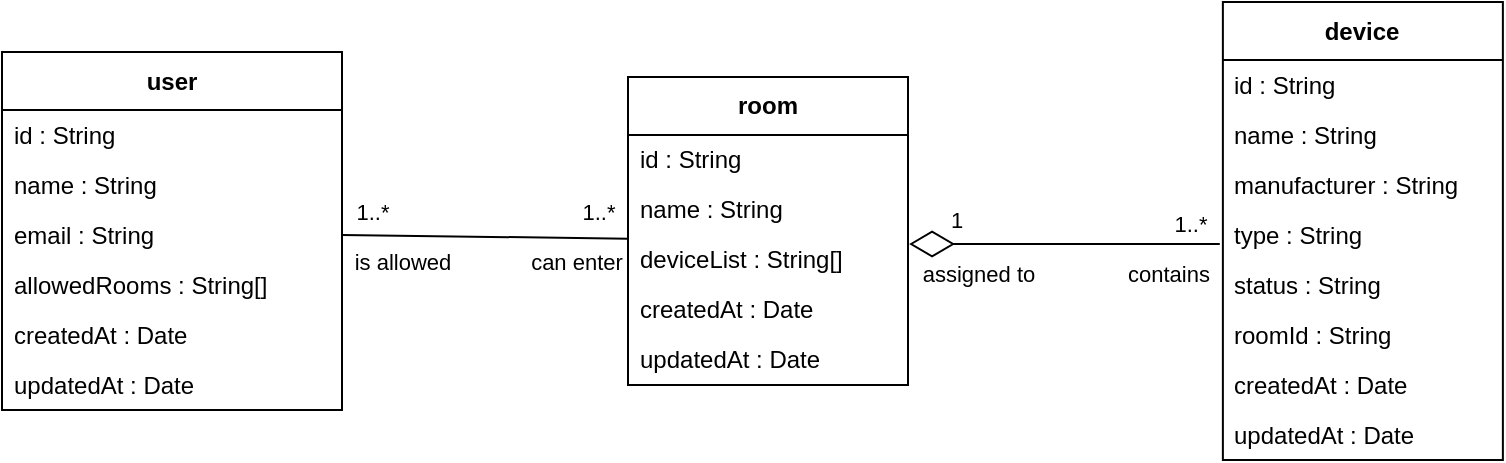 <mxfile scale="2" border="10">
    <diagram name="Seite-1" id="Jeph6b-E0EifouU-hCsT">
        <mxGraphModel dx="989" dy="570" grid="1" gridSize="10" guides="1" tooltips="1" connect="1" arrows="1" fold="1" page="1" pageScale="1" pageWidth="827" pageHeight="1169" background="#ffffff" math="0" shadow="0">
            <root>
                <mxCell id="0"/>
                <mxCell id="1" parent="0"/>
                <mxCell id="5" value="device" style="swimlane;fontStyle=1;align=center;verticalAlign=middle;childLayout=stackLayout;horizontal=1;startSize=29;horizontalStack=0;resizeParent=1;resizeParentMax=0;resizeLast=0;collapsible=0;marginBottom=0;html=1;whiteSpace=wrap;fontColor=light-dark(#000000,#EDEDED);labelBackgroundColor=none;" parent="1" vertex="1">
                    <mxGeometry x="640.44" y="110" width="140" height="229" as="geometry"/>
                </mxCell>
                <mxCell id="6" value="id&lt;span style=&quot;&quot;&gt;&amp;nbsp;: String&lt;/span&gt;" style="text;html=1;strokeColor=none;fillColor=none;align=left;verticalAlign=middle;spacingLeft=4;spacingRight=4;overflow=hidden;rotatable=0;points=[[0,0.5],[1,0.5]];portConstraint=eastwest;whiteSpace=wrap;fontColor=light-dark(#000000,#EDEDED);labelBackgroundColor=none;" parent="5" vertex="1">
                    <mxGeometry y="29" width="140" height="25" as="geometry"/>
                </mxCell>
                <mxCell id="7" value="name&lt;span style=&quot;&quot;&gt;&amp;nbsp;: String&lt;/span&gt;" style="text;html=1;strokeColor=none;fillColor=none;align=left;verticalAlign=middle;spacingLeft=4;spacingRight=4;overflow=hidden;rotatable=0;points=[[0,0.5],[1,0.5]];portConstraint=eastwest;whiteSpace=wrap;fontColor=light-dark(#000000,#EDEDED);labelBackgroundColor=none;" parent="5" vertex="1">
                    <mxGeometry y="54" width="140" height="25" as="geometry"/>
                </mxCell>
                <mxCell id="8" value="manufacturer&lt;span style=&quot;&quot;&gt;&amp;nbsp;: String&lt;/span&gt;" style="text;html=1;strokeColor=none;fillColor=none;align=left;verticalAlign=middle;spacingLeft=4;spacingRight=4;overflow=hidden;rotatable=0;points=[[0,0.5],[1,0.5]];portConstraint=eastwest;whiteSpace=wrap;fontColor=light-dark(#000000,#EDEDED);labelBackgroundColor=none;" parent="5" vertex="1">
                    <mxGeometry y="79" width="140" height="25" as="geometry"/>
                </mxCell>
                <mxCell id="39" value="type&lt;span style=&quot;&quot;&gt;&amp;nbsp;: String&lt;/span&gt;" style="text;html=1;strokeColor=none;fillColor=none;align=left;verticalAlign=middle;spacingLeft=4;spacingRight=4;overflow=hidden;rotatable=0;points=[[0,0.5],[1,0.5]];portConstraint=eastwest;whiteSpace=wrap;fontColor=light-dark(#000000,#EDEDED);labelBackgroundColor=none;" parent="5" vertex="1">
                    <mxGeometry y="104" width="140" height="25" as="geometry"/>
                </mxCell>
                <mxCell id="9" value="status&lt;span style=&quot;&quot;&gt;&amp;nbsp;: String&lt;/span&gt;" style="text;html=1;strokeColor=none;fillColor=none;align=left;verticalAlign=middle;spacingLeft=4;spacingRight=4;overflow=hidden;rotatable=0;points=[[0,0.5],[1,0.5]];portConstraint=eastwest;whiteSpace=wrap;fontColor=light-dark(#000000,#EDEDED);labelBackgroundColor=none;" parent="5" vertex="1">
                    <mxGeometry y="129" width="140" height="25" as="geometry"/>
                </mxCell>
                <mxCell id="10" value="roomId&lt;span style=&quot;&quot;&gt;&amp;nbsp;: String&lt;/span&gt;" style="text;html=1;strokeColor=none;fillColor=none;align=left;verticalAlign=middle;spacingLeft=4;spacingRight=4;overflow=hidden;rotatable=0;points=[[0,0.5],[1,0.5]];portConstraint=eastwest;whiteSpace=wrap;fontColor=light-dark(#000000,#EDEDED);labelBackgroundColor=none;" parent="5" vertex="1">
                    <mxGeometry y="154" width="140" height="25" as="geometry"/>
                </mxCell>
                <mxCell id="40" value="createdAt&lt;span style=&quot;&quot;&gt;&amp;nbsp;: Date&lt;/span&gt;" style="text;html=1;strokeColor=none;fillColor=none;align=left;verticalAlign=middle;spacingLeft=4;spacingRight=4;overflow=hidden;rotatable=0;points=[[0,0.5],[1,0.5]];portConstraint=eastwest;whiteSpace=wrap;fontColor=light-dark(#000000,#EDEDED);labelBackgroundColor=none;" parent="5" vertex="1">
                    <mxGeometry y="179" width="140" height="25" as="geometry"/>
                </mxCell>
                <mxCell id="41" value="updatedAt&lt;span style=&quot;&quot;&gt;&amp;nbsp;: Date&lt;/span&gt;" style="text;html=1;strokeColor=none;fillColor=none;align=left;verticalAlign=middle;spacingLeft=4;spacingRight=4;overflow=hidden;rotatable=0;points=[[0,0.5],[1,0.5]];portConstraint=eastwest;whiteSpace=wrap;fontColor=light-dark(#000000,#EDEDED);labelBackgroundColor=none;" parent="5" vertex="1">
                    <mxGeometry y="204" width="140" height="25" as="geometry"/>
                </mxCell>
                <mxCell id="21" value="room" style="swimlane;fontStyle=1;align=center;verticalAlign=middle;childLayout=stackLayout;horizontal=1;startSize=29;horizontalStack=0;resizeParent=1;resizeParentMax=0;resizeLast=0;collapsible=0;marginBottom=0;html=1;whiteSpace=wrap;fontColor=light-dark(#000000,#EDEDED);strokeColor=default;labelBackgroundColor=none;" parent="1" vertex="1">
                    <mxGeometry x="343" y="147.5" width="140" height="154" as="geometry"/>
                </mxCell>
                <mxCell id="22" value="id&lt;span style=&quot;&quot;&gt;&amp;nbsp;: String&lt;/span&gt;" style="text;html=1;strokeColor=none;fillColor=none;align=left;verticalAlign=middle;spacingLeft=4;spacingRight=4;overflow=hidden;rotatable=0;points=[[0,0.5],[1,0.5]];portConstraint=eastwest;whiteSpace=wrap;fontColor=light-dark(#000000,#EDEDED);labelBackgroundColor=none;" parent="21" vertex="1">
                    <mxGeometry y="29" width="140" height="25" as="geometry"/>
                </mxCell>
                <mxCell id="23" value="name&lt;span style=&quot;&quot;&gt;&amp;nbsp;: String&lt;/span&gt;" style="text;html=1;strokeColor=none;fillColor=none;align=left;verticalAlign=middle;spacingLeft=4;spacingRight=4;overflow=hidden;rotatable=0;points=[[0,0.5],[1,0.5]];portConstraint=eastwest;whiteSpace=wrap;fontColor=light-dark(#000000,#EDEDED);labelBackgroundColor=none;" parent="21" vertex="1">
                    <mxGeometry y="54" width="140" height="25" as="geometry"/>
                </mxCell>
                <mxCell id="42" value="deviceList&lt;span style=&quot;&quot;&gt;&amp;nbsp;: String[]&lt;/span&gt;" style="text;html=1;strokeColor=none;fillColor=none;align=left;verticalAlign=middle;spacingLeft=4;spacingRight=4;overflow=hidden;rotatable=0;points=[[0,0.5],[1,0.5]];portConstraint=eastwest;whiteSpace=wrap;fontColor=light-dark(#000000,#EDEDED);labelBackgroundColor=none;" parent="21" vertex="1">
                    <mxGeometry y="79" width="140" height="25" as="geometry"/>
                </mxCell>
                <mxCell id="46" value="createdAt&lt;span style=&quot;&quot;&gt;&amp;nbsp;: Date&lt;/span&gt;" style="text;html=1;strokeColor=none;fillColor=none;align=left;verticalAlign=middle;spacingLeft=4;spacingRight=4;overflow=hidden;rotatable=0;points=[[0,0.5],[1,0.5]];portConstraint=eastwest;whiteSpace=wrap;fontColor=light-dark(#000000,#EDEDED);labelBackgroundColor=none;" parent="21" vertex="1">
                    <mxGeometry y="104" width="140" height="25" as="geometry"/>
                </mxCell>
                <mxCell id="47" value="updatedAt&lt;span style=&quot;&quot;&gt;&amp;nbsp;: Date&lt;/span&gt;" style="text;html=1;strokeColor=none;fillColor=none;align=left;verticalAlign=middle;spacingLeft=4;spacingRight=4;overflow=hidden;rotatable=0;points=[[0,0.5],[1,0.5]];portConstraint=eastwest;whiteSpace=wrap;fontColor=light-dark(#000000,#EDEDED);labelBackgroundColor=none;" parent="21" vertex="1">
                    <mxGeometry y="129" width="140" height="25" as="geometry"/>
                </mxCell>
                <mxCell id="27" value="user" style="swimlane;fontStyle=1;align=center;verticalAlign=middle;childLayout=stackLayout;horizontal=1;startSize=29;horizontalStack=0;resizeParent=1;resizeParentMax=0;resizeLast=0;collapsible=0;marginBottom=0;html=1;whiteSpace=wrap;fontColor=light-dark(#000000,#EDEDED);strokeColor=#000000;labelBackgroundColor=none;" parent="1" vertex="1">
                    <mxGeometry x="30" y="135" width="170" height="179" as="geometry"/>
                </mxCell>
                <mxCell id="66" value="id&lt;span style=&quot;&quot;&gt;&amp;nbsp;: String&lt;/span&gt;" style="text;html=1;strokeColor=none;fillColor=none;align=left;verticalAlign=middle;spacingLeft=4;spacingRight=4;overflow=hidden;rotatable=0;points=[[0,0.5],[1,0.5]];portConstraint=eastwest;whiteSpace=wrap;fontColor=light-dark(#000000,#EDEDED);labelBackgroundColor=none;" vertex="1" parent="27">
                    <mxGeometry y="29" width="170" height="25" as="geometry"/>
                </mxCell>
                <mxCell id="29" value="name&lt;span style=&quot;&quot;&gt;&amp;nbsp;: String&lt;/span&gt;" style="text;html=1;strokeColor=none;fillColor=none;align=left;verticalAlign=middle;spacingLeft=4;spacingRight=4;overflow=hidden;rotatable=0;points=[[0,0.5],[1,0.5]];portConstraint=eastwest;whiteSpace=wrap;fontColor=light-dark(#000000,#EDEDED);labelBackgroundColor=none;" parent="27" vertex="1">
                    <mxGeometry y="54" width="170" height="25" as="geometry"/>
                </mxCell>
                <mxCell id="48" value="email&lt;span style=&quot;&quot;&gt;&amp;nbsp;: String&lt;/span&gt;" style="text;html=1;strokeColor=none;fillColor=none;align=left;verticalAlign=middle;spacingLeft=4;spacingRight=4;overflow=hidden;rotatable=0;points=[[0,0.5],[1,0.5]];portConstraint=eastwest;whiteSpace=wrap;fontColor=light-dark(#000000,#EDEDED);labelBackgroundColor=none;" parent="27" vertex="1">
                    <mxGeometry y="79" width="170" height="25" as="geometry"/>
                </mxCell>
                <mxCell id="52" value="allowedRooms&lt;span style=&quot;&quot;&gt;&amp;nbsp;: String[]&amp;nbsp;&lt;/span&gt;" style="text;html=1;strokeColor=none;fillColor=none;align=left;verticalAlign=middle;spacingLeft=4;spacingRight=4;overflow=hidden;rotatable=0;points=[[0,0.5],[1,0.5]];portConstraint=eastwest;whiteSpace=wrap;fontColor=light-dark(#000000,#EDEDED);labelBackgroundColor=none;" parent="27" vertex="1">
                    <mxGeometry y="104" width="170" height="25" as="geometry"/>
                </mxCell>
                <mxCell id="50" value="createdAt&lt;span style=&quot;&quot;&gt;&amp;nbsp;: Date&lt;/span&gt;" style="text;html=1;strokeColor=none;fillColor=none;align=left;verticalAlign=middle;spacingLeft=4;spacingRight=4;overflow=hidden;rotatable=0;points=[[0,0.5],[1,0.5]];portConstraint=eastwest;whiteSpace=wrap;fontColor=light-dark(#000000,#EDEDED);labelBackgroundColor=none;" parent="27" vertex="1">
                    <mxGeometry y="129" width="170" height="25" as="geometry"/>
                </mxCell>
                <mxCell id="51" value="updatedAt&lt;span style=&quot;&quot;&gt;&amp;nbsp;: Date&lt;/span&gt;" style="text;html=1;strokeColor=none;fillColor=none;align=left;verticalAlign=middle;spacingLeft=4;spacingRight=4;overflow=hidden;rotatable=0;points=[[0,0.5],[1,0.5]];portConstraint=eastwest;whiteSpace=wrap;fontColor=light-dark(#000000,#EDEDED);labelBackgroundColor=none;" parent="27" vertex="1">
                    <mxGeometry y="154" width="170" height="25" as="geometry"/>
                </mxCell>
                <mxCell id="34" style="edgeStyle=none;html=1;entryX=1.004;entryY=0.18;entryDx=0;entryDy=0;entryPerimeter=0;endArrow=diamondThin;endFill=0;exitX=-0.011;exitY=0.68;exitDx=0;exitDy=0;exitPerimeter=0;endSize=20;fontColor=light-dark(#000000,#EDEDED);labelBackgroundColor=none;" parent="1" source="39" target="42" edge="1">
                    <mxGeometry relative="1" as="geometry">
                        <mxPoint x="560" y="156.706" as="sourcePoint"/>
                        <mxPoint x="457.2" y="137.286" as="targetPoint"/>
                    </mxGeometry>
                </mxCell>
                <mxCell id="36" value="1" style="edgeLabel;html=1;align=center;verticalAlign=middle;resizable=0;points=[];fontColor=light-dark(#000000,#EDEDED);labelBackgroundColor=none;" parent="34" vertex="1" connectable="0">
                    <mxGeometry x="0.706" y="-4" relative="1" as="geometry">
                        <mxPoint y="-8" as="offset"/>
                    </mxGeometry>
                </mxCell>
                <mxCell id="37" value="1..*" style="edgeLabel;html=1;align=center;verticalAlign=middle;resizable=0;points=[];fontColor=light-dark(#000000,#EDEDED);labelBackgroundColor=none;" parent="34" vertex="1" connectable="0">
                    <mxGeometry x="-0.844" y="-2" relative="1" as="geometry">
                        <mxPoint x="-3" y="-8" as="offset"/>
                    </mxGeometry>
                </mxCell>
                <mxCell id="64" value="assigned to" style="edgeLabel;html=1;align=center;verticalAlign=middle;resizable=0;points=[];fontColor=light-dark(#000000,#EDEDED);labelBackgroundColor=none;" vertex="1" connectable="0" parent="34">
                    <mxGeometry x="0.609" y="3" relative="1" as="geometry">
                        <mxPoint x="4" y="12" as="offset"/>
                    </mxGeometry>
                </mxCell>
                <mxCell id="65" value="contains" style="edgeLabel;html=1;align=center;verticalAlign=middle;resizable=0;points=[];fontColor=light-dark(#000000,#EDEDED);labelBackgroundColor=none;" vertex="1" connectable="0" parent="34">
                    <mxGeometry x="-0.429" y="-1" relative="1" as="geometry">
                        <mxPoint x="18" y="16" as="offset"/>
                    </mxGeometry>
                </mxCell>
                <mxCell id="55" value="" style="edgeStyle=none;html=1;exitX=0.001;exitY=0.073;exitDx=0;exitDy=0;exitPerimeter=0;entryX=1;entryY=0.5;entryDx=0;entryDy=0;endArrow=none;endFill=0;endSize=20;fontColor=light-dark(#000000,#EDEDED);labelBackgroundColor=none;" parent="1" source="42" target="48" edge="1">
                    <mxGeometry relative="1" as="geometry">
                        <mxPoint x="320" y="217.163" as="sourcePoint"/>
                        <mxPoint x="230" y="231.837" as="targetPoint"/>
                    </mxGeometry>
                </mxCell>
                <mxCell id="56" value="1..*" style="edgeLabel;html=1;align=center;verticalAlign=middle;resizable=0;points=[];fontColor=light-dark(#000000,#EDEDED);labelBackgroundColor=none;" parent="55" vertex="1" connectable="0">
                    <mxGeometry x="0.365" y="-1" relative="1" as="geometry">
                        <mxPoint x="-31" y="-11" as="offset"/>
                    </mxGeometry>
                </mxCell>
                <mxCell id="57" value="1..*" style="edgeLabel;html=1;align=center;verticalAlign=middle;resizable=0;points=[];fontColor=light-dark(#000000,#EDEDED);labelBackgroundColor=none;" parent="55" vertex="1" connectable="0">
                    <mxGeometry x="-0.777" y="1" relative="1" as="geometry">
                        <mxPoint x="1" y="-14" as="offset"/>
                    </mxGeometry>
                </mxCell>
                <mxCell id="60" value="can enter" style="edgeLabel;html=1;align=center;verticalAlign=middle;resizable=0;points=[];fontColor=light-dark(#000000,#EDEDED);labelBackgroundColor=none;" parent="55" vertex="1" connectable="0">
                    <mxGeometry x="-0.691" relative="1" as="geometry">
                        <mxPoint x="-4" y="12" as="offset"/>
                    </mxGeometry>
                </mxCell>
                <mxCell id="62" value="is allowed" style="edgeLabel;html=1;align=center;verticalAlign=middle;resizable=0;points=[];fontColor=light-dark(#000000,#EDEDED);labelBackgroundColor=none;" parent="1" vertex="1" connectable="0">
                    <mxGeometry x="230.002" y="240.005" as="geometry"/>
                </mxCell>
            </root>
        </mxGraphModel>
    </diagram>
</mxfile>
